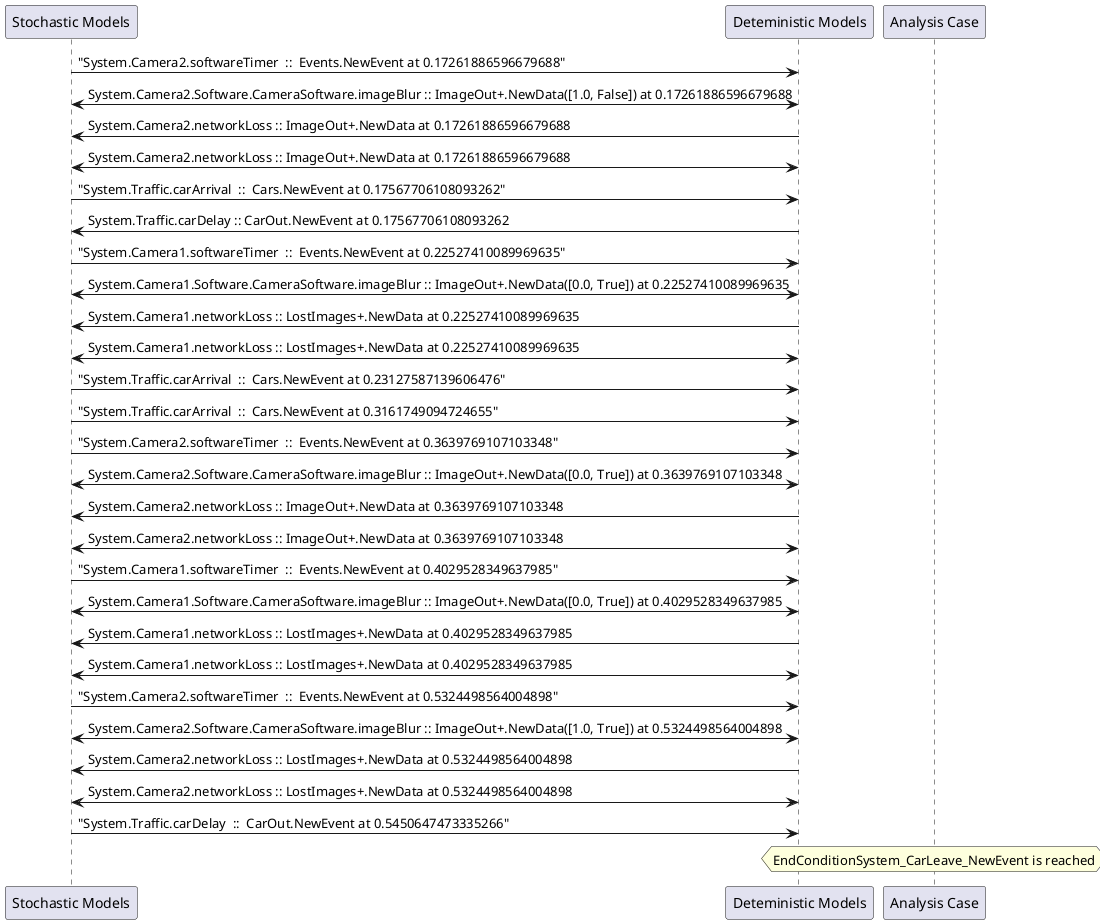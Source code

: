 
	@startuml
	participant "Stochastic Models" as stochmodel
	participant "Deteministic Models" as detmodel
	participant "Analysis Case" as analysis
	{18676_stop} stochmodel -> detmodel : "System.Camera2.softwareTimer  ::  Events.NewEvent at 0.17261886596679688"
detmodel <-> stochmodel : System.Camera2.Software.CameraSoftware.imageBlur :: ImageOut+.NewData([1.0, False]) at 0.17261886596679688
detmodel -> stochmodel : System.Camera2.networkLoss :: ImageOut+.NewData at 0.17261886596679688
detmodel <-> stochmodel : System.Camera2.networkLoss :: ImageOut+.NewData at 0.17261886596679688
{18692_stop} stochmodel -> detmodel : "System.Traffic.carArrival  ::  Cars.NewEvent at 0.17567706108093262"
{18702_start} detmodel -> stochmodel : System.Traffic.carDelay :: CarOut.NewEvent at 0.17567706108093262
{18661_stop} stochmodel -> detmodel : "System.Camera1.softwareTimer  ::  Events.NewEvent at 0.22527410089969635"
detmodel <-> stochmodel : System.Camera1.Software.CameraSoftware.imageBlur :: ImageOut+.NewData([0.0, True]) at 0.22527410089969635
detmodel -> stochmodel : System.Camera1.networkLoss :: LostImages+.NewData at 0.22527410089969635
detmodel <-> stochmodel : System.Camera1.networkLoss :: LostImages+.NewData at 0.22527410089969635
{18693_stop} stochmodel -> detmodel : "System.Traffic.carArrival  ::  Cars.NewEvent at 0.23127587139606476"
{18694_stop} stochmodel -> detmodel : "System.Traffic.carArrival  ::  Cars.NewEvent at 0.3161749094724655"
{18677_stop} stochmodel -> detmodel : "System.Camera2.softwareTimer  ::  Events.NewEvent at 0.3639769107103348"
detmodel <-> stochmodel : System.Camera2.Software.CameraSoftware.imageBlur :: ImageOut+.NewData([0.0, True]) at 0.3639769107103348
detmodel -> stochmodel : System.Camera2.networkLoss :: ImageOut+.NewData at 0.3639769107103348
detmodel <-> stochmodel : System.Camera2.networkLoss :: ImageOut+.NewData at 0.3639769107103348
{18662_stop} stochmodel -> detmodel : "System.Camera1.softwareTimer  ::  Events.NewEvent at 0.4029528349637985"
detmodel <-> stochmodel : System.Camera1.Software.CameraSoftware.imageBlur :: ImageOut+.NewData([0.0, True]) at 0.4029528349637985
detmodel -> stochmodel : System.Camera1.networkLoss :: LostImages+.NewData at 0.4029528349637985
detmodel <-> stochmodel : System.Camera1.networkLoss :: LostImages+.NewData at 0.4029528349637985
{18678_stop} stochmodel -> detmodel : "System.Camera2.softwareTimer  ::  Events.NewEvent at 0.5324498564004898"
detmodel <-> stochmodel : System.Camera2.Software.CameraSoftware.imageBlur :: ImageOut+.NewData([1.0, True]) at 0.5324498564004898
detmodel -> stochmodel : System.Camera2.networkLoss :: LostImages+.NewData at 0.5324498564004898
detmodel <-> stochmodel : System.Camera2.networkLoss :: LostImages+.NewData at 0.5324498564004898
{18702_stop} stochmodel -> detmodel : "System.Traffic.carDelay  ::  CarOut.NewEvent at 0.5450647473335266"
{18702_start} <-> {18702_stop} : delay
hnote over analysis 
EndConditionSystem_CarLeave_NewEvent is reached
endnote
@enduml